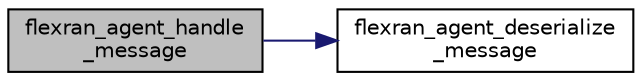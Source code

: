 digraph "flexran_agent_handle_message"
{
 // LATEX_PDF_SIZE
  edge [fontname="Helvetica",fontsize="10",labelfontname="Helvetica",labelfontsize="10"];
  node [fontname="Helvetica",fontsize="10",shape=record];
  rankdir="LR";
  Node1 [label="flexran_agent_handle\l_message",height=0.2,width=0.4,color="black", fillcolor="grey75", style="filled", fontcolor="black",tooltip=" "];
  Node1 -> Node2 [color="midnightblue",fontsize="10",style="solid",fontname="Helvetica"];
  Node2 [label="flexran_agent_deserialize\l_message",height=0.2,width=0.4,color="black", fillcolor="white", style="filled",URL="$flexran__agent__common_8c.html#adf2cd571052390351ad8f6550fcb4710",tooltip=" "];
}
